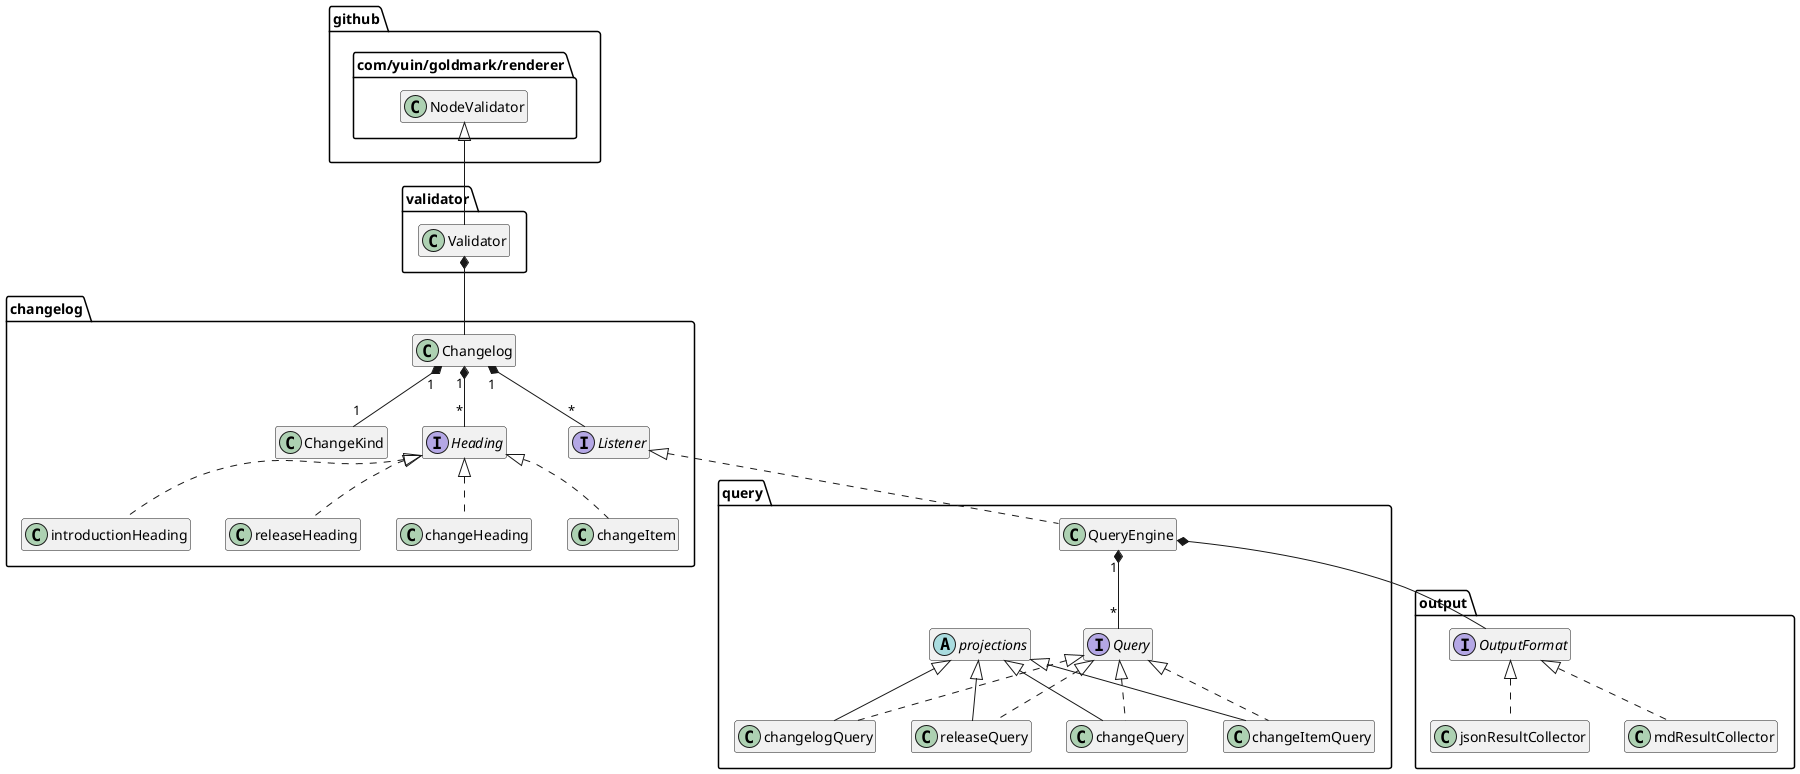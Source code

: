 @startuml
' https://plantuml.com/class-diagram
hide empty members

"github.com/yuin/goldmark/renderer.NodeValidator" <|-- validator.Validator

validator.Validator *-- changelog.Changelog

changelog.Changelog "1" *-- "1" changelog.ChangeKind
changelog.Changelog "1" *-- "*" changelog.Heading
changelog.Changelog "1" *-- "*" changelog.Listener
changelog.Heading <|.. changelog.changeHeading
changelog.Heading <|.. changelog.changeItem
changelog.Heading <|.. changelog.introductionHeading
changelog.Heading <|.. changelog.releaseHeading
changelog.Listener <|.. query.QueryEngine
interface changelog.Heading
interface changelog.Listener

query.QueryEngine *-- output.OutputFormat
query.QueryEngine "1" *-- "*" query.Query
query.Query <|.. query.changelogQuery
query.Query <|.. query.releaseQuery
query.Query <|.. query.changeQuery
query.Query <|.. query.changeItemQuery
query.projections <|-- query.changelogQuery
query.projections <|-- query.releaseQuery
query.projections <|-- query.changeQuery
query.projections <|-- query.changeItemQuery
abstract query.projections
interface query.Query

output.OutputFormat <|.. output.jsonResultCollector
output.OutputFormat <|.. output.mdResultCollector
interface output.OutputFormat
@enduml
